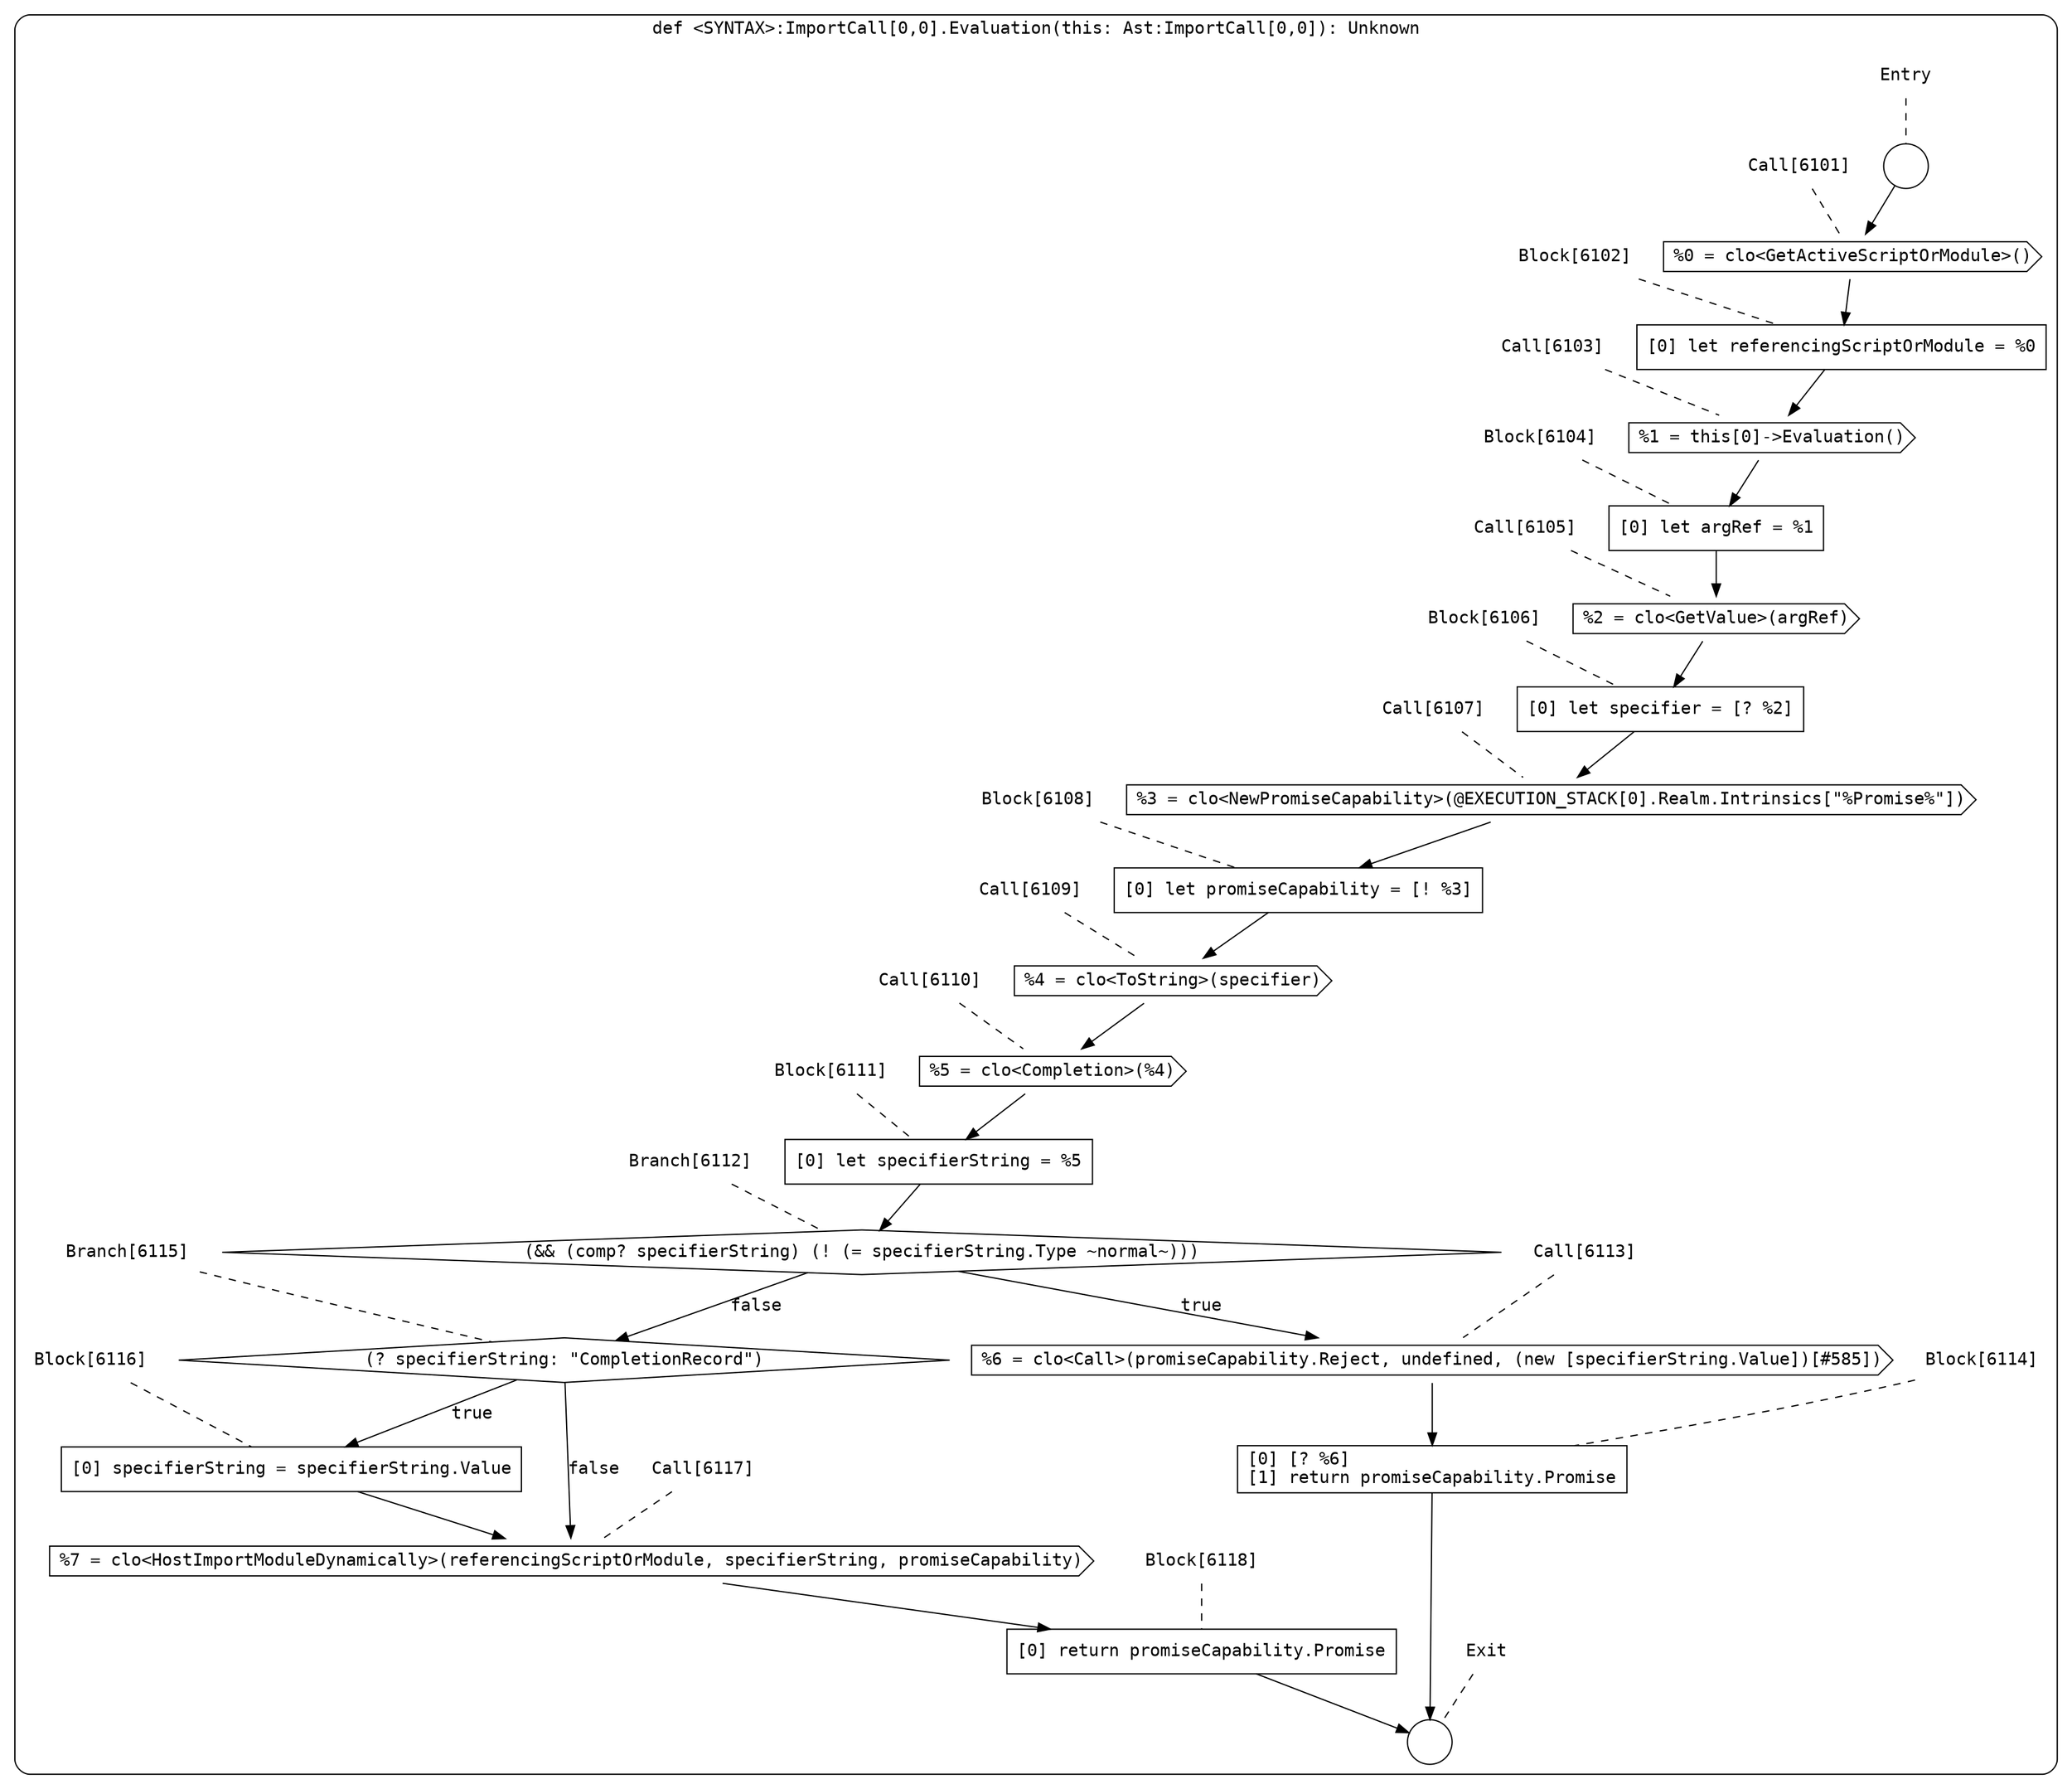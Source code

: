 digraph {
  graph [fontname = "Consolas"]
  node [fontname = "Consolas"]
  edge [fontname = "Consolas"]
  subgraph cluster1296 {
    label = "def <SYNTAX>:ImportCall[0,0].Evaluation(this: Ast:ImportCall[0,0]): Unknown"
    style = rounded
    cluster1296_entry_name [shape=none, label=<<font color="black">Entry</font>>]
    cluster1296_entry_name -> cluster1296_entry [arrowhead=none, color="black", style=dashed]
    cluster1296_entry [shape=circle label=" " color="black" fillcolor="white" style=filled]
    cluster1296_entry -> node6101 [color="black"]
    cluster1296_exit_name [shape=none, label=<<font color="black">Exit</font>>]
    cluster1296_exit_name -> cluster1296_exit [arrowhead=none, color="black", style=dashed]
    cluster1296_exit [shape=circle label=" " color="black" fillcolor="white" style=filled]
    node6101_name [shape=none, label=<<font color="black">Call[6101]</font>>]
    node6101_name -> node6101 [arrowhead=none, color="black", style=dashed]
    node6101 [shape=cds, label=<<font color="black">%0 = clo&lt;GetActiveScriptOrModule&gt;()</font>> color="black" fillcolor="white", style=filled]
    node6101 -> node6102 [color="black"]
    node6102_name [shape=none, label=<<font color="black">Block[6102]</font>>]
    node6102_name -> node6102 [arrowhead=none, color="black", style=dashed]
    node6102 [shape=box, label=<<font color="black">[0] let referencingScriptOrModule = %0<BR ALIGN="LEFT"/></font>> color="black" fillcolor="white", style=filled]
    node6102 -> node6103 [color="black"]
    node6103_name [shape=none, label=<<font color="black">Call[6103]</font>>]
    node6103_name -> node6103 [arrowhead=none, color="black", style=dashed]
    node6103 [shape=cds, label=<<font color="black">%1 = this[0]-&gt;Evaluation()</font>> color="black" fillcolor="white", style=filled]
    node6103 -> node6104 [color="black"]
    node6104_name [shape=none, label=<<font color="black">Block[6104]</font>>]
    node6104_name -> node6104 [arrowhead=none, color="black", style=dashed]
    node6104 [shape=box, label=<<font color="black">[0] let argRef = %1<BR ALIGN="LEFT"/></font>> color="black" fillcolor="white", style=filled]
    node6104 -> node6105 [color="black"]
    node6105_name [shape=none, label=<<font color="black">Call[6105]</font>>]
    node6105_name -> node6105 [arrowhead=none, color="black", style=dashed]
    node6105 [shape=cds, label=<<font color="black">%2 = clo&lt;GetValue&gt;(argRef)</font>> color="black" fillcolor="white", style=filled]
    node6105 -> node6106 [color="black"]
    node6106_name [shape=none, label=<<font color="black">Block[6106]</font>>]
    node6106_name -> node6106 [arrowhead=none, color="black", style=dashed]
    node6106 [shape=box, label=<<font color="black">[0] let specifier = [? %2]<BR ALIGN="LEFT"/></font>> color="black" fillcolor="white", style=filled]
    node6106 -> node6107 [color="black"]
    node6107_name [shape=none, label=<<font color="black">Call[6107]</font>>]
    node6107_name -> node6107 [arrowhead=none, color="black", style=dashed]
    node6107 [shape=cds, label=<<font color="black">%3 = clo&lt;NewPromiseCapability&gt;(@EXECUTION_STACK[0].Realm.Intrinsics[&quot;%Promise%&quot;])</font>> color="black" fillcolor="white", style=filled]
    node6107 -> node6108 [color="black"]
    node6108_name [shape=none, label=<<font color="black">Block[6108]</font>>]
    node6108_name -> node6108 [arrowhead=none, color="black", style=dashed]
    node6108 [shape=box, label=<<font color="black">[0] let promiseCapability = [! %3]<BR ALIGN="LEFT"/></font>> color="black" fillcolor="white", style=filled]
    node6108 -> node6109 [color="black"]
    node6109_name [shape=none, label=<<font color="black">Call[6109]</font>>]
    node6109_name -> node6109 [arrowhead=none, color="black", style=dashed]
    node6109 [shape=cds, label=<<font color="black">%4 = clo&lt;ToString&gt;(specifier)</font>> color="black" fillcolor="white", style=filled]
    node6109 -> node6110 [color="black"]
    node6110_name [shape=none, label=<<font color="black">Call[6110]</font>>]
    node6110_name -> node6110 [arrowhead=none, color="black", style=dashed]
    node6110 [shape=cds, label=<<font color="black">%5 = clo&lt;Completion&gt;(%4)</font>> color="black" fillcolor="white", style=filled]
    node6110 -> node6111 [color="black"]
    node6111_name [shape=none, label=<<font color="black">Block[6111]</font>>]
    node6111_name -> node6111 [arrowhead=none, color="black", style=dashed]
    node6111 [shape=box, label=<<font color="black">[0] let specifierString = %5<BR ALIGN="LEFT"/></font>> color="black" fillcolor="white", style=filled]
    node6111 -> node6112 [color="black"]
    node6112_name [shape=none, label=<<font color="black">Branch[6112]</font>>]
    node6112_name -> node6112 [arrowhead=none, color="black", style=dashed]
    node6112 [shape=diamond, label=<<font color="black">(&amp;&amp; (comp? specifierString) (! (= specifierString.Type ~normal~)))</font>> color="black" fillcolor="white", style=filled]
    node6112 -> node6113 [label=<<font color="black">true</font>> color="black"]
    node6112 -> node6115 [label=<<font color="black">false</font>> color="black"]
    node6113_name [shape=none, label=<<font color="black">Call[6113]</font>>]
    node6113_name -> node6113 [arrowhead=none, color="black", style=dashed]
    node6113 [shape=cds, label=<<font color="black">%6 = clo&lt;Call&gt;(promiseCapability.Reject, undefined, (new [specifierString.Value])[#585])</font>> color="black" fillcolor="white", style=filled]
    node6113 -> node6114 [color="black"]
    node6115_name [shape=none, label=<<font color="black">Branch[6115]</font>>]
    node6115_name -> node6115 [arrowhead=none, color="black", style=dashed]
    node6115 [shape=diamond, label=<<font color="black">(? specifierString: &quot;CompletionRecord&quot;)</font>> color="black" fillcolor="white", style=filled]
    node6115 -> node6116 [label=<<font color="black">true</font>> color="black"]
    node6115 -> node6117 [label=<<font color="black">false</font>> color="black"]
    node6114_name [shape=none, label=<<font color="black">Block[6114]</font>>]
    node6114_name -> node6114 [arrowhead=none, color="black", style=dashed]
    node6114 [shape=box, label=<<font color="black">[0] [? %6]<BR ALIGN="LEFT"/>[1] return promiseCapability.Promise<BR ALIGN="LEFT"/></font>> color="black" fillcolor="white", style=filled]
    node6114 -> cluster1296_exit [color="black"]
    node6116_name [shape=none, label=<<font color="black">Block[6116]</font>>]
    node6116_name -> node6116 [arrowhead=none, color="black", style=dashed]
    node6116 [shape=box, label=<<font color="black">[0] specifierString = specifierString.Value<BR ALIGN="LEFT"/></font>> color="black" fillcolor="white", style=filled]
    node6116 -> node6117 [color="black"]
    node6117_name [shape=none, label=<<font color="black">Call[6117]</font>>]
    node6117_name -> node6117 [arrowhead=none, color="black", style=dashed]
    node6117 [shape=cds, label=<<font color="black">%7 = clo&lt;HostImportModuleDynamically&gt;(referencingScriptOrModule, specifierString, promiseCapability)</font>> color="black" fillcolor="white", style=filled]
    node6117 -> node6118 [color="black"]
    node6118_name [shape=none, label=<<font color="black">Block[6118]</font>>]
    node6118_name -> node6118 [arrowhead=none, color="black", style=dashed]
    node6118 [shape=box, label=<<font color="black">[0] return promiseCapability.Promise<BR ALIGN="LEFT"/></font>> color="black" fillcolor="white", style=filled]
    node6118 -> cluster1296_exit [color="black"]
  }
}